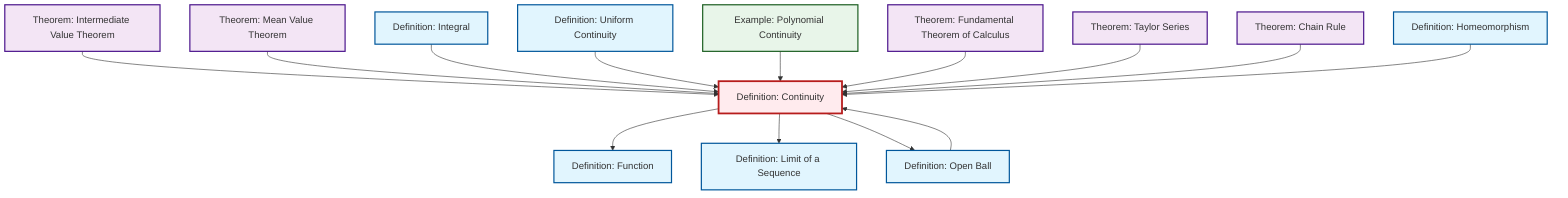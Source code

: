 graph TD
    classDef definition fill:#e1f5fe,stroke:#01579b,stroke-width:2px
    classDef theorem fill:#f3e5f5,stroke:#4a148c,stroke-width:2px
    classDef axiom fill:#fff3e0,stroke:#e65100,stroke-width:2px
    classDef example fill:#e8f5e9,stroke:#1b5e20,stroke-width:2px
    classDef current fill:#ffebee,stroke:#b71c1c,stroke-width:3px
    ex-polynomial-continuity["Example: Polynomial Continuity"]:::example
    thm-chain-rule["Theorem: Chain Rule"]:::theorem
    def-continuity["Definition: Continuity"]:::definition
    thm-intermediate-value["Theorem: Intermediate Value Theorem"]:::theorem
    thm-taylor-series["Theorem: Taylor Series"]:::theorem
    def-integral["Definition: Integral"]:::definition
    def-function["Definition: Function"]:::definition
    def-homeomorphism["Definition: Homeomorphism"]:::definition
    def-uniform-continuity["Definition: Uniform Continuity"]:::definition
    def-open-ball["Definition: Open Ball"]:::definition
    thm-mean-value["Theorem: Mean Value Theorem"]:::theorem
    def-limit["Definition: Limit of a Sequence"]:::definition
    thm-fundamental-calculus["Theorem: Fundamental Theorem of Calculus"]:::theorem
    def-open-ball --> def-continuity
    thm-intermediate-value --> def-continuity
    thm-mean-value --> def-continuity
    def-continuity --> def-function
    def-integral --> def-continuity
    def-uniform-continuity --> def-continuity
    ex-polynomial-continuity --> def-continuity
    thm-fundamental-calculus --> def-continuity
    thm-taylor-series --> def-continuity
    thm-chain-rule --> def-continuity
    def-continuity --> def-limit
    def-homeomorphism --> def-continuity
    def-continuity --> def-open-ball
    class def-continuity current
